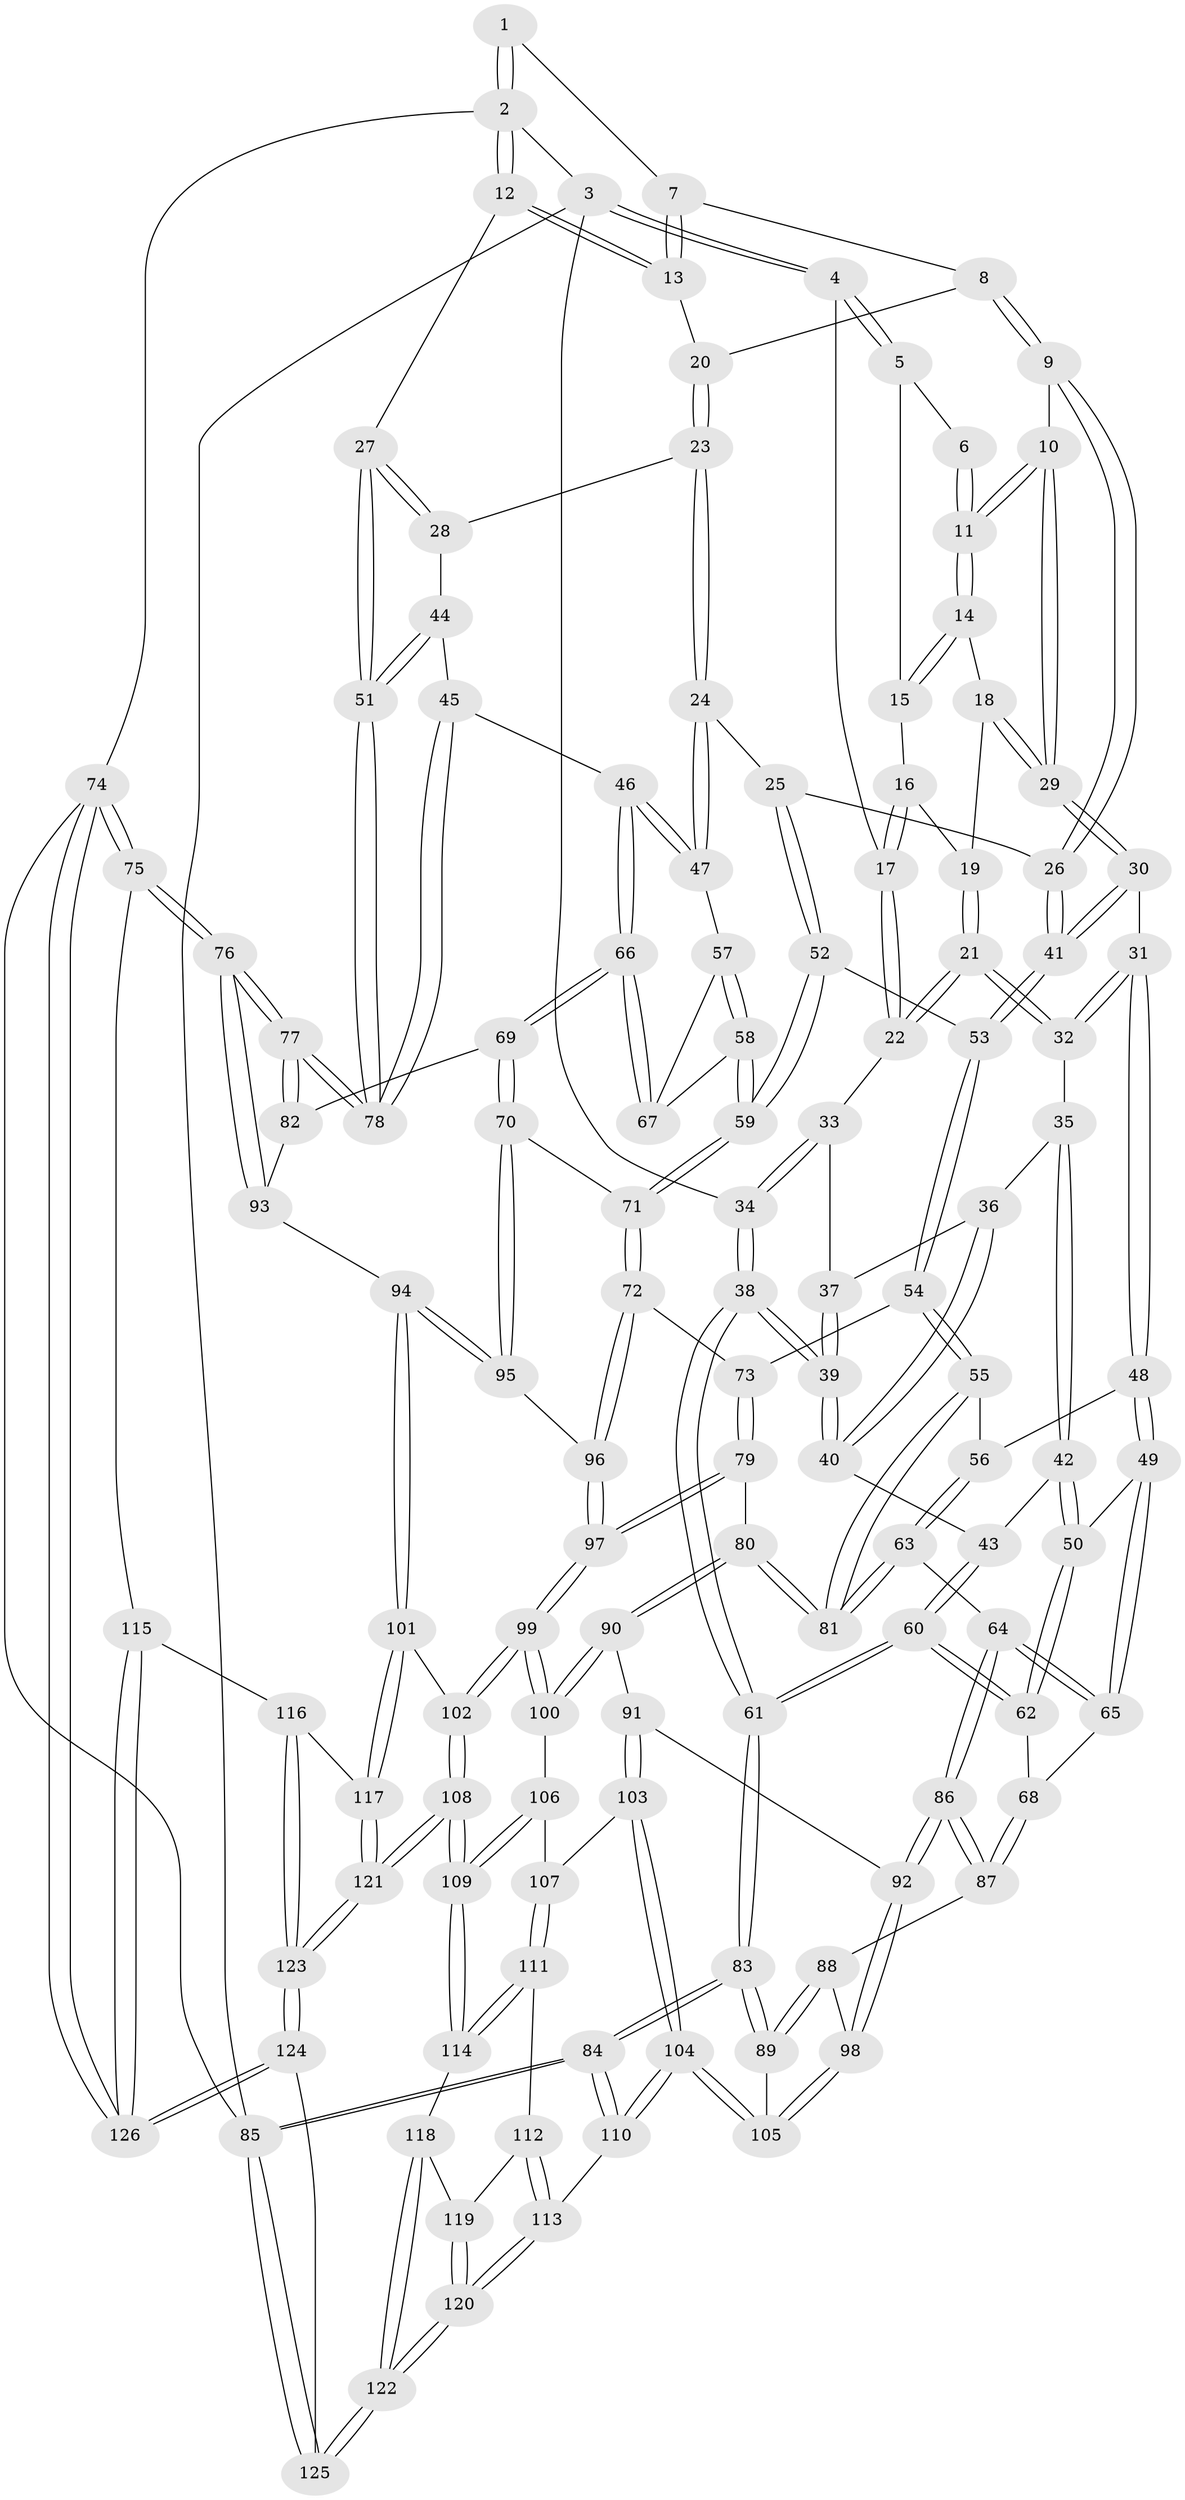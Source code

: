 // Generated by graph-tools (version 1.1) at 2025/03/03/09/25 03:03:27]
// undirected, 126 vertices, 312 edges
graph export_dot {
graph [start="1"]
  node [color=gray90,style=filled];
  1 [pos="+0.8359278830278934+0"];
  2 [pos="+1+0"];
  3 [pos="+0+0"];
  4 [pos="+0+0"];
  5 [pos="+0.35337874412684256+0"];
  6 [pos="+0.6197003202029675+0"];
  7 [pos="+0.8342917697361186+0"];
  8 [pos="+0.7961765294673587+0.08448310217172177"];
  9 [pos="+0.6528232450809794+0.19602671258661047"];
  10 [pos="+0.6494139363241515+0.19364111695953615"];
  11 [pos="+0.6099263595343913+0.15747063989587398"];
  12 [pos="+1+0.011239085062627097"];
  13 [pos="+0.9405379176204471+0.1471509475548461"];
  14 [pos="+0.5518039602435942+0.14863954910459198"];
  15 [pos="+0.36788534472479845+0"];
  16 [pos="+0.35163563740454484+0.07542771653633798"];
  17 [pos="+0.24511815901093825+0.1919826421938133"];
  18 [pos="+0.4526805822769758+0.19496951683356223"];
  19 [pos="+0.4037842676920279+0.16193679537686426"];
  20 [pos="+0.8861054870951307+0.17027297790064047"];
  21 [pos="+0.32702179825142774+0.25011820717185296"];
  22 [pos="+0.2404629750417423+0.20371042022905922"];
  23 [pos="+0.879111301988181+0.2705499960599089"];
  24 [pos="+0.7883317469771176+0.32123517794167866"];
  25 [pos="+0.7324876722394761+0.3018297841677025"];
  26 [pos="+0.6665020929014728+0.24712390412848648"];
  27 [pos="+1+0.22910870791811846"];
  28 [pos="+0.923483761127723+0.2908780328112377"];
  29 [pos="+0.4438869274819555+0.2945334148366419"];
  30 [pos="+0.4333051290162636+0.32881759182731046"];
  31 [pos="+0.39287067646874+0.3337365422989043"];
  32 [pos="+0.37109042686673865+0.3157291308924167"];
  33 [pos="+0.2395203501245906+0.2043081520252927"];
  34 [pos="+0+0.046910947681885085"];
  35 [pos="+0.2864034987846694+0.320297083003411"];
  36 [pos="+0.2213009106173073+0.2683648959062114"];
  37 [pos="+0.222199064341981+0.2471917165015436"];
  38 [pos="+0+0.30759292485622297"];
  39 [pos="+0+0.30992252386222624"];
  40 [pos="+0.19586577851399103+0.34592455526020177"];
  41 [pos="+0.5242613682519772+0.39481540474650656"];
  42 [pos="+0.22764101261921657+0.39192086519335156"];
  43 [pos="+0.21246710993750087+0.37703743826778213"];
  44 [pos="+0.9412363427417374+0.3540942597707985"];
  45 [pos="+0.9240667707630795+0.4750417258612032"];
  46 [pos="+0.9043946032242025+0.47065605153477963"];
  47 [pos="+0.8079340162342685+0.3980832091205263"];
  48 [pos="+0.3435150255346413+0.3990237574466123"];
  49 [pos="+0.26005498123805115+0.430995191805192"];
  50 [pos="+0.22789815915821302+0.3923210771084512"];
  51 [pos="+1+0.44346774071754635"];
  52 [pos="+0.6537230041385467+0.4635778387759329"];
  53 [pos="+0.529926300058745+0.41941068165879414"];
  54 [pos="+0.5171478555032915+0.44868465884513065"];
  55 [pos="+0.42478979488007496+0.5114036913239773"];
  56 [pos="+0.36641963979403785+0.4430226232823092"];
  57 [pos="+0.7846336405357693+0.42945007874939983"];
  58 [pos="+0.6999998705739021+0.47168628964474146"];
  59 [pos="+0.6708923885109856+0.4849776648562143"];
  60 [pos="+0.0034744325307896947+0.48115657748410706"];
  61 [pos="+0+0.43750342512851437"];
  62 [pos="+0.0614217730621586+0.5059028023006369"];
  63 [pos="+0.3092007529256036+0.5505638449917043"];
  64 [pos="+0.28383875421452476+0.5501905584595191"];
  65 [pos="+0.24890718619301222+0.48559663306171164"];
  66 [pos="+0.7832299751174611+0.5548759504154166"];
  67 [pos="+0.7819346511238745+0.49581764931722994"];
  68 [pos="+0.08356946707894405+0.5173396700489291"];
  69 [pos="+0.7775827652938441+0.5641766181452242"];
  70 [pos="+0.7558396389193567+0.5714589815163271"];
  71 [pos="+0.6861427761899858+0.5611472420528095"];
  72 [pos="+0.6818866651489474+0.5654696552497196"];
  73 [pos="+0.5327925507025197+0.5029365658429319"];
  74 [pos="+1+1"];
  75 [pos="+1+0.8966911152457974"];
  76 [pos="+1+0.8017205517681503"];
  77 [pos="+1+0.6751216864995802"];
  78 [pos="+1+0.649507953598719"];
  79 [pos="+0.5489628885615113+0.6150593678474225"];
  80 [pos="+0.4165555089813888+0.5995767965262659"];
  81 [pos="+0.3988724129662664+0.5631679719386179"];
  82 [pos="+0.8192278981956935+0.5895636964339855"];
  83 [pos="+0+0.7038015542190496"];
  84 [pos="+0+1"];
  85 [pos="+0+1"];
  86 [pos="+0.2489124652380477+0.6203819338333101"];
  87 [pos="+0.14191783995996005+0.6074045277435235"];
  88 [pos="+0.13203976908685525+0.6343672565470213"];
  89 [pos="+0+0.720204485931917"];
  90 [pos="+0.3921025870837091+0.6921864186006922"];
  91 [pos="+0.27778334480938244+0.6783348608502369"];
  92 [pos="+0.25736425875229374+0.6497467659677284"];
  93 [pos="+0.8152727972015873+0.7638119738821542"];
  94 [pos="+0.8076878914272795+0.76397130389662"];
  95 [pos="+0.7694619303418087+0.6731973278264188"];
  96 [pos="+0.6258713906993484+0.6344449626437892"];
  97 [pos="+0.5985302040572362+0.6608866746815302"];
  98 [pos="+0.1433199395793613+0.7278491016433388"];
  99 [pos="+0.5942552295127854+0.7577613519512507"];
  100 [pos="+0.4088229684061833+0.723873726108105"];
  101 [pos="+0.7759814906052059+0.7765960781852861"];
  102 [pos="+0.5999073175586225+0.76954431507561"];
  103 [pos="+0.24905676573691599+0.7947035318064968"];
  104 [pos="+0.1801829082750556+0.840522910758837"];
  105 [pos="+0.12961768184508393+0.7725359102896159"];
  106 [pos="+0.37884757172177136+0.7860730861288999"];
  107 [pos="+0.3649289389401628+0.8088144080908011"];
  108 [pos="+0.575800674743142+0.8601597639602693"];
  109 [pos="+0.575511662029924+0.8602220483884523"];
  110 [pos="+0.17743460731280478+0.864241509424854"];
  111 [pos="+0.3682367650063794+0.8191168594174403"];
  112 [pos="+0.3655267924812251+0.8346609410504645"];
  113 [pos="+0.22323238065717316+0.9325888041985074"];
  114 [pos="+0.49323469044020846+0.8824712535891256"];
  115 [pos="+0.8279065930054259+0.9418222427022628"];
  116 [pos="+0.7730102231767607+0.9430195360231892"];
  117 [pos="+0.7580810682150263+0.9019375090255574"];
  118 [pos="+0.43417399630232717+0.9328473481245766"];
  119 [pos="+0.36543575335413964+0.8617258811593709"];
  120 [pos="+0.28282637881907413+1"];
  121 [pos="+0.5882102046311691+0.8927915234037276"];
  122 [pos="+0.3142243781979091+1"];
  123 [pos="+0.6306328666351585+1"];
  124 [pos="+0.6235441353900182+1"];
  125 [pos="+0.31796478792789606+1"];
  126 [pos="+0.7465801656135561+1"];
  1 -- 2;
  1 -- 2;
  1 -- 7;
  2 -- 3;
  2 -- 12;
  2 -- 12;
  2 -- 74;
  3 -- 4;
  3 -- 4;
  3 -- 34;
  3 -- 85;
  4 -- 5;
  4 -- 5;
  4 -- 17;
  5 -- 6;
  5 -- 15;
  6 -- 11;
  6 -- 11;
  7 -- 8;
  7 -- 13;
  7 -- 13;
  8 -- 9;
  8 -- 9;
  8 -- 20;
  9 -- 10;
  9 -- 26;
  9 -- 26;
  10 -- 11;
  10 -- 11;
  10 -- 29;
  10 -- 29;
  11 -- 14;
  11 -- 14;
  12 -- 13;
  12 -- 13;
  12 -- 27;
  13 -- 20;
  14 -- 15;
  14 -- 15;
  14 -- 18;
  15 -- 16;
  16 -- 17;
  16 -- 17;
  16 -- 19;
  17 -- 22;
  17 -- 22;
  18 -- 19;
  18 -- 29;
  18 -- 29;
  19 -- 21;
  19 -- 21;
  20 -- 23;
  20 -- 23;
  21 -- 22;
  21 -- 22;
  21 -- 32;
  21 -- 32;
  22 -- 33;
  23 -- 24;
  23 -- 24;
  23 -- 28;
  24 -- 25;
  24 -- 47;
  24 -- 47;
  25 -- 26;
  25 -- 52;
  25 -- 52;
  26 -- 41;
  26 -- 41;
  27 -- 28;
  27 -- 28;
  27 -- 51;
  27 -- 51;
  28 -- 44;
  29 -- 30;
  29 -- 30;
  30 -- 31;
  30 -- 41;
  30 -- 41;
  31 -- 32;
  31 -- 32;
  31 -- 48;
  31 -- 48;
  32 -- 35;
  33 -- 34;
  33 -- 34;
  33 -- 37;
  34 -- 38;
  34 -- 38;
  35 -- 36;
  35 -- 42;
  35 -- 42;
  36 -- 37;
  36 -- 40;
  36 -- 40;
  37 -- 39;
  37 -- 39;
  38 -- 39;
  38 -- 39;
  38 -- 61;
  38 -- 61;
  39 -- 40;
  39 -- 40;
  40 -- 43;
  41 -- 53;
  41 -- 53;
  42 -- 43;
  42 -- 50;
  42 -- 50;
  43 -- 60;
  43 -- 60;
  44 -- 45;
  44 -- 51;
  44 -- 51;
  45 -- 46;
  45 -- 78;
  45 -- 78;
  46 -- 47;
  46 -- 47;
  46 -- 66;
  46 -- 66;
  47 -- 57;
  48 -- 49;
  48 -- 49;
  48 -- 56;
  49 -- 50;
  49 -- 65;
  49 -- 65;
  50 -- 62;
  50 -- 62;
  51 -- 78;
  51 -- 78;
  52 -- 53;
  52 -- 59;
  52 -- 59;
  53 -- 54;
  53 -- 54;
  54 -- 55;
  54 -- 55;
  54 -- 73;
  55 -- 56;
  55 -- 81;
  55 -- 81;
  56 -- 63;
  56 -- 63;
  57 -- 58;
  57 -- 58;
  57 -- 67;
  58 -- 59;
  58 -- 59;
  58 -- 67;
  59 -- 71;
  59 -- 71;
  60 -- 61;
  60 -- 61;
  60 -- 62;
  60 -- 62;
  61 -- 83;
  61 -- 83;
  62 -- 68;
  63 -- 64;
  63 -- 81;
  63 -- 81;
  64 -- 65;
  64 -- 65;
  64 -- 86;
  64 -- 86;
  65 -- 68;
  66 -- 67;
  66 -- 67;
  66 -- 69;
  66 -- 69;
  68 -- 87;
  68 -- 87;
  69 -- 70;
  69 -- 70;
  69 -- 82;
  70 -- 71;
  70 -- 95;
  70 -- 95;
  71 -- 72;
  71 -- 72;
  72 -- 73;
  72 -- 96;
  72 -- 96;
  73 -- 79;
  73 -- 79;
  74 -- 75;
  74 -- 75;
  74 -- 126;
  74 -- 126;
  74 -- 85;
  75 -- 76;
  75 -- 76;
  75 -- 115;
  76 -- 77;
  76 -- 77;
  76 -- 93;
  76 -- 93;
  77 -- 78;
  77 -- 78;
  77 -- 82;
  77 -- 82;
  79 -- 80;
  79 -- 97;
  79 -- 97;
  80 -- 81;
  80 -- 81;
  80 -- 90;
  80 -- 90;
  82 -- 93;
  83 -- 84;
  83 -- 84;
  83 -- 89;
  83 -- 89;
  84 -- 85;
  84 -- 85;
  84 -- 110;
  84 -- 110;
  85 -- 125;
  85 -- 125;
  86 -- 87;
  86 -- 87;
  86 -- 92;
  86 -- 92;
  87 -- 88;
  88 -- 89;
  88 -- 89;
  88 -- 98;
  89 -- 105;
  90 -- 91;
  90 -- 100;
  90 -- 100;
  91 -- 92;
  91 -- 103;
  91 -- 103;
  92 -- 98;
  92 -- 98;
  93 -- 94;
  94 -- 95;
  94 -- 95;
  94 -- 101;
  94 -- 101;
  95 -- 96;
  96 -- 97;
  96 -- 97;
  97 -- 99;
  97 -- 99;
  98 -- 105;
  98 -- 105;
  99 -- 100;
  99 -- 100;
  99 -- 102;
  99 -- 102;
  100 -- 106;
  101 -- 102;
  101 -- 117;
  101 -- 117;
  102 -- 108;
  102 -- 108;
  103 -- 104;
  103 -- 104;
  103 -- 107;
  104 -- 105;
  104 -- 105;
  104 -- 110;
  104 -- 110;
  106 -- 107;
  106 -- 109;
  106 -- 109;
  107 -- 111;
  107 -- 111;
  108 -- 109;
  108 -- 109;
  108 -- 121;
  108 -- 121;
  109 -- 114;
  109 -- 114;
  110 -- 113;
  111 -- 112;
  111 -- 114;
  111 -- 114;
  112 -- 113;
  112 -- 113;
  112 -- 119;
  113 -- 120;
  113 -- 120;
  114 -- 118;
  115 -- 116;
  115 -- 126;
  115 -- 126;
  116 -- 117;
  116 -- 123;
  116 -- 123;
  117 -- 121;
  117 -- 121;
  118 -- 119;
  118 -- 122;
  118 -- 122;
  119 -- 120;
  119 -- 120;
  120 -- 122;
  120 -- 122;
  121 -- 123;
  121 -- 123;
  122 -- 125;
  122 -- 125;
  123 -- 124;
  123 -- 124;
  124 -- 125;
  124 -- 126;
  124 -- 126;
}
